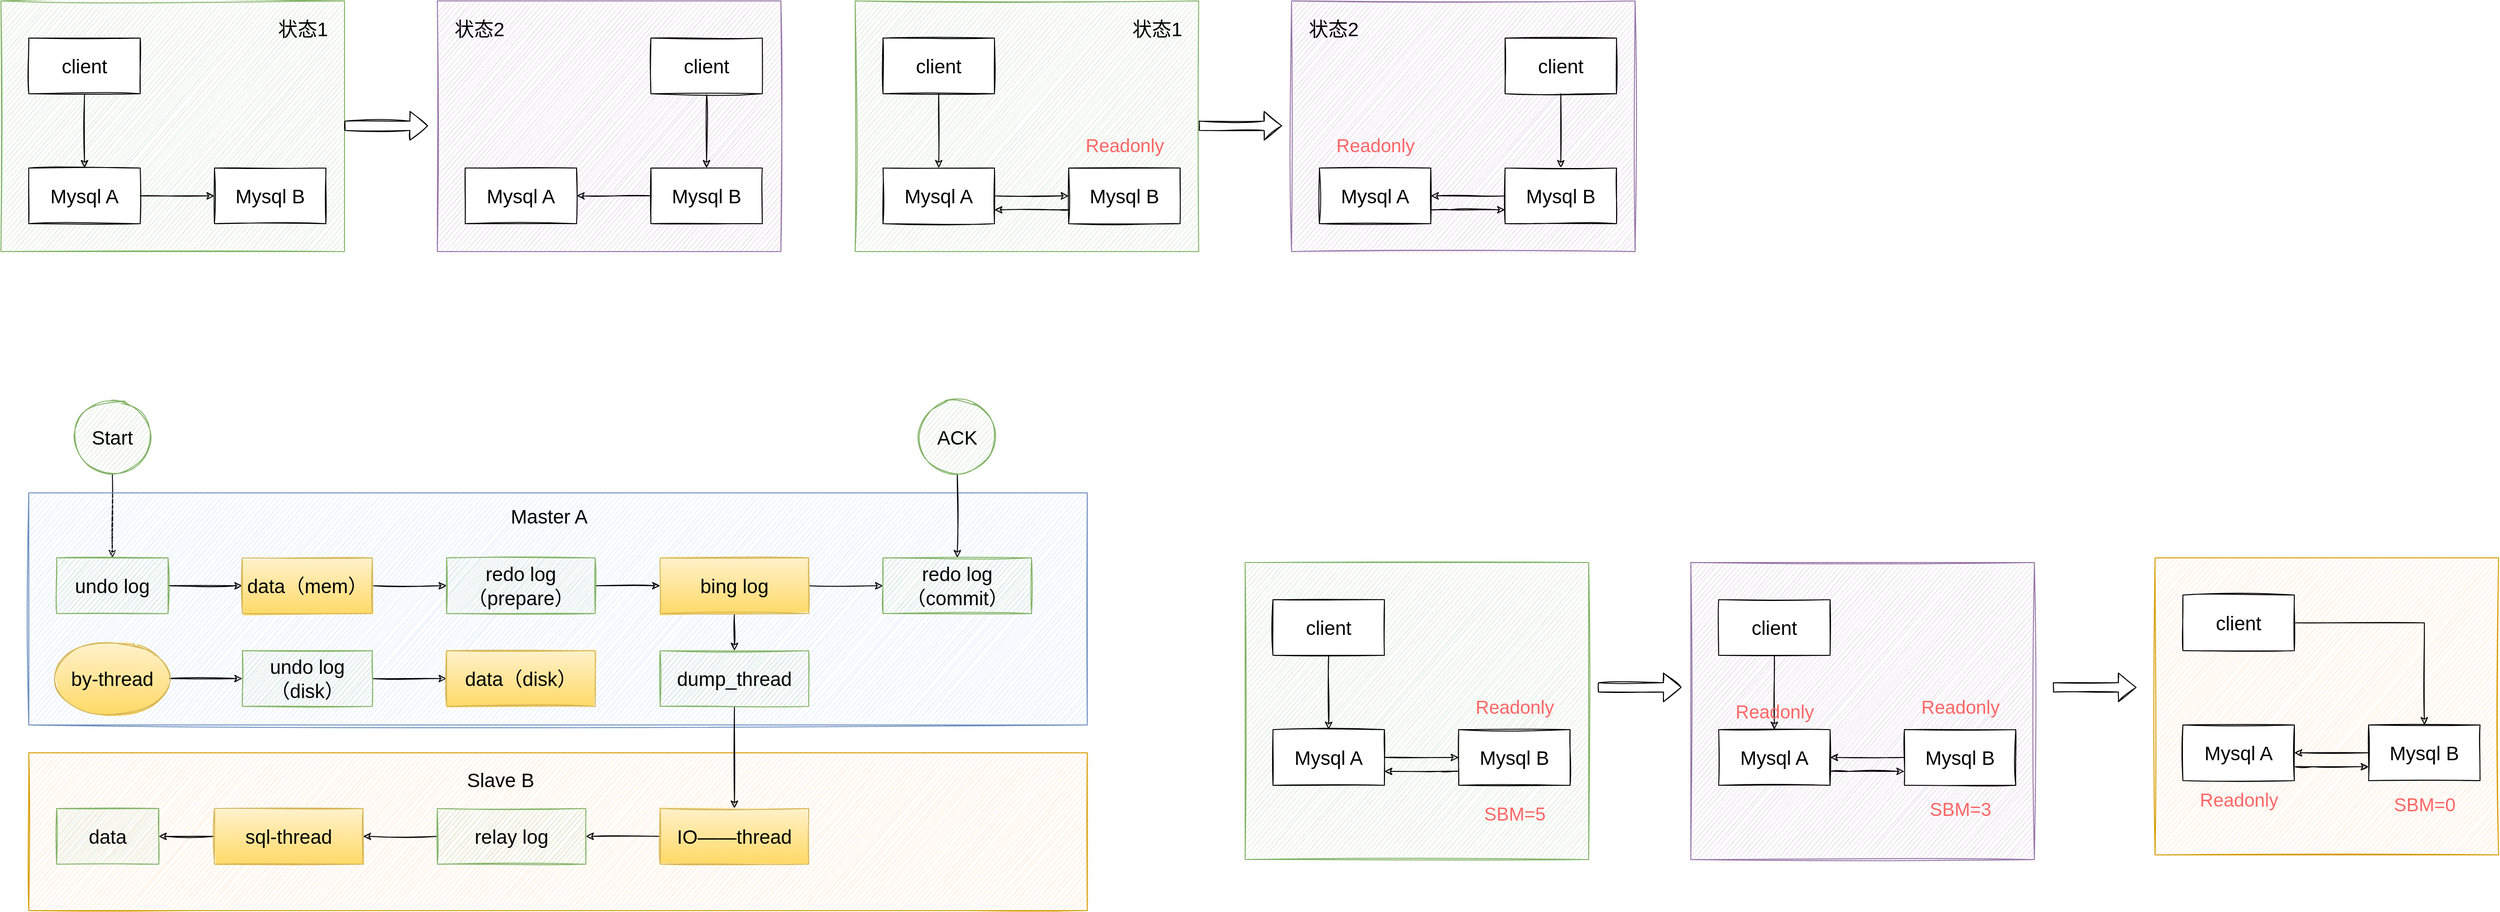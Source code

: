 <mxfile version="16.1.2" type="device"><diagram id="3IZrmSfSfu1dKoWQtmXW" name="数据库主备原理"><mxGraphModel dx="3346" dy="1589" grid="1" gridSize="10" guides="1" tooltips="1" connect="1" arrows="1" fold="1" page="0" pageScale="1" pageWidth="827" pageHeight="1169" math="0" shadow="0"><root><mxCell id="0"/><mxCell id="1" parent="0"/><mxCell id="5PeK-nSVLwiJNYLjF_kw-45" value="" style="rounded=0;whiteSpace=wrap;html=1;fontSize=21;fillColor=#ffe6cc;strokeColor=#d79b00;sketch=1;" parent="1" vertex="1"><mxGeometry x="-80" y="1100" width="1140" height="170" as="geometry"/></mxCell><mxCell id="5PeK-nSVLwiJNYLjF_kw-6" value="" style="rounded=0;whiteSpace=wrap;html=1;fontSize=21;fillColor=#d5e8d4;strokeColor=#82b366;sketch=1;" parent="1" vertex="1"><mxGeometry x="-110" y="290" width="370" height="270" as="geometry"/></mxCell><mxCell id="5PeK-nSVLwiJNYLjF_kw-3" value="" style="edgeStyle=orthogonalEdgeStyle;rounded=0;orthogonalLoop=1;jettySize=auto;html=1;fontSize=21;sketch=1;" parent="1" source="5PeK-nSVLwiJNYLjF_kw-1" target="5PeK-nSVLwiJNYLjF_kw-2" edge="1"><mxGeometry relative="1" as="geometry"/></mxCell><mxCell id="5PeK-nSVLwiJNYLjF_kw-1" value="client" style="rounded=0;whiteSpace=wrap;html=1;fontSize=21;sketch=1;" parent="1" vertex="1"><mxGeometry x="-80" y="330" width="120" height="60" as="geometry"/></mxCell><mxCell id="5PeK-nSVLwiJNYLjF_kw-5" value="" style="edgeStyle=orthogonalEdgeStyle;rounded=0;orthogonalLoop=1;jettySize=auto;html=1;fontSize=21;sketch=1;" parent="1" source="5PeK-nSVLwiJNYLjF_kw-2" target="5PeK-nSVLwiJNYLjF_kw-4" edge="1"><mxGeometry relative="1" as="geometry"/></mxCell><mxCell id="5PeK-nSVLwiJNYLjF_kw-2" value="Mysql A" style="rounded=0;whiteSpace=wrap;html=1;fontSize=21;sketch=1;" parent="1" vertex="1"><mxGeometry x="-80" y="470" width="120" height="60" as="geometry"/></mxCell><mxCell id="5PeK-nSVLwiJNYLjF_kw-4" value="Mysql B" style="rounded=0;whiteSpace=wrap;html=1;fontSize=21;sketch=1;" parent="1" vertex="1"><mxGeometry x="120" y="470" width="120" height="60" as="geometry"/></mxCell><mxCell id="5PeK-nSVLwiJNYLjF_kw-7" value="状态1" style="text;html=1;align=center;verticalAlign=middle;resizable=0;points=[];autosize=1;strokeColor=none;fillColor=none;fontSize=21;sketch=1;" parent="1" vertex="1"><mxGeometry x="180" y="305" width="70" height="30" as="geometry"/></mxCell><mxCell id="5PeK-nSVLwiJNYLjF_kw-8" value="" style="rounded=0;whiteSpace=wrap;html=1;fontSize=21;fillColor=#e1d5e7;strokeColor=#9673a6;sketch=1;" parent="1" vertex="1"><mxGeometry x="360" y="290" width="370" height="270" as="geometry"/></mxCell><mxCell id="5PeK-nSVLwiJNYLjF_kw-9" value="" style="edgeStyle=orthogonalEdgeStyle;rounded=0;orthogonalLoop=1;jettySize=auto;html=1;entryX=0.5;entryY=0;entryDx=0;entryDy=0;fontSize=21;sketch=1;" parent="1" source="5PeK-nSVLwiJNYLjF_kw-10" target="5PeK-nSVLwiJNYLjF_kw-13" edge="1"><mxGeometry relative="1" as="geometry"/></mxCell><mxCell id="5PeK-nSVLwiJNYLjF_kw-10" value="client" style="rounded=0;whiteSpace=wrap;html=1;fontSize=21;sketch=1;" parent="1" vertex="1"><mxGeometry x="590" y="330" width="120" height="60" as="geometry"/></mxCell><mxCell id="5PeK-nSVLwiJNYLjF_kw-12" value="Mysql A" style="rounded=0;whiteSpace=wrap;html=1;fontSize=21;sketch=1;" parent="1" vertex="1"><mxGeometry x="390" y="470" width="120" height="60" as="geometry"/></mxCell><mxCell id="5PeK-nSVLwiJNYLjF_kw-15" style="edgeStyle=orthogonalEdgeStyle;rounded=0;orthogonalLoop=1;jettySize=auto;html=1;entryX=1;entryY=0.5;entryDx=0;entryDy=0;fontSize=21;sketch=1;" parent="1" source="5PeK-nSVLwiJNYLjF_kw-13" target="5PeK-nSVLwiJNYLjF_kw-12" edge="1"><mxGeometry relative="1" as="geometry"/></mxCell><mxCell id="5PeK-nSVLwiJNYLjF_kw-13" value="Mysql B" style="rounded=0;whiteSpace=wrap;html=1;fontSize=21;sketch=1;" parent="1" vertex="1"><mxGeometry x="590" y="470" width="120" height="60" as="geometry"/></mxCell><mxCell id="5PeK-nSVLwiJNYLjF_kw-14" value="状态2" style="text;html=1;align=center;verticalAlign=middle;resizable=0;points=[];autosize=1;strokeColor=none;fillColor=none;fontSize=21;sketch=1;" parent="1" vertex="1"><mxGeometry x="370" y="305" width="70" height="30" as="geometry"/></mxCell><mxCell id="5PeK-nSVLwiJNYLjF_kw-16" value="" style="shape=flexArrow;endArrow=classic;html=1;rounded=0;fontSize=21;sketch=1;" parent="1" edge="1"><mxGeometry width="50" height="50" relative="1" as="geometry"><mxPoint x="260" y="424.5" as="sourcePoint"/><mxPoint x="350" y="424.5" as="targetPoint"/></mxGeometry></mxCell><mxCell id="5PeK-nSVLwiJNYLjF_kw-21" value="" style="edgeStyle=orthogonalEdgeStyle;rounded=0;sketch=1;orthogonalLoop=1;jettySize=auto;html=1;fontSize=21;" parent="1" source="5PeK-nSVLwiJNYLjF_kw-17" target="5PeK-nSVLwiJNYLjF_kw-20" edge="1"><mxGeometry relative="1" as="geometry"/></mxCell><mxCell id="5PeK-nSVLwiJNYLjF_kw-17" value="Start" style="ellipse;whiteSpace=wrap;html=1;aspect=fixed;sketch=1;fontSize=21;fillColor=#d5e8d4;strokeColor=#82b366;" parent="1" vertex="1"><mxGeometry x="-30" y="720" width="80" height="80" as="geometry"/></mxCell><mxCell id="5PeK-nSVLwiJNYLjF_kw-18" value="" style="rounded=0;whiteSpace=wrap;html=1;fontSize=21;fillColor=#dae8fc;strokeColor=#6c8ebf;sketch=1;" parent="1" vertex="1"><mxGeometry x="-80" y="820" width="1140" height="250" as="geometry"/></mxCell><mxCell id="5PeK-nSVLwiJNYLjF_kw-30" style="edgeStyle=orthogonalEdgeStyle;rounded=0;sketch=1;orthogonalLoop=1;jettySize=auto;html=1;entryX=0.5;entryY=0;entryDx=0;entryDy=0;fontSize=21;" parent="1" source="5PeK-nSVLwiJNYLjF_kw-19" target="5PeK-nSVLwiJNYLjF_kw-28" edge="1"><mxGeometry relative="1" as="geometry"/></mxCell><mxCell id="5PeK-nSVLwiJNYLjF_kw-19" value="ACK" style="ellipse;whiteSpace=wrap;html=1;aspect=fixed;sketch=1;fontSize=21;fillColor=#d5e8d4;strokeColor=#82b366;" parent="1" vertex="1"><mxGeometry x="880" y="720" width="80" height="80" as="geometry"/></mxCell><mxCell id="5PeK-nSVLwiJNYLjF_kw-23" value="" style="edgeStyle=orthogonalEdgeStyle;rounded=0;sketch=1;orthogonalLoop=1;jettySize=auto;html=1;fontSize=21;" parent="1" source="5PeK-nSVLwiJNYLjF_kw-20" target="5PeK-nSVLwiJNYLjF_kw-22" edge="1"><mxGeometry relative="1" as="geometry"/></mxCell><mxCell id="5PeK-nSVLwiJNYLjF_kw-20" value="undo log" style="whiteSpace=wrap;html=1;fontSize=21;fillColor=#d5e8d4;strokeColor=#82b366;sketch=1;" parent="1" vertex="1"><mxGeometry x="-50" y="890" width="120" height="60" as="geometry"/></mxCell><mxCell id="5PeK-nSVLwiJNYLjF_kw-25" value="" style="edgeStyle=orthogonalEdgeStyle;rounded=0;sketch=1;orthogonalLoop=1;jettySize=auto;html=1;fontSize=21;" parent="1" source="5PeK-nSVLwiJNYLjF_kw-22" target="5PeK-nSVLwiJNYLjF_kw-24" edge="1"><mxGeometry relative="1" as="geometry"/></mxCell><mxCell id="5PeK-nSVLwiJNYLjF_kw-22" value="data（mem）" style="whiteSpace=wrap;html=1;fontSize=21;fillColor=#fff2cc;strokeColor=#d6b656;sketch=1;gradientColor=#ffd966;" parent="1" vertex="1"><mxGeometry x="150" y="890" width="140" height="60" as="geometry"/></mxCell><mxCell id="5PeK-nSVLwiJNYLjF_kw-27" value="" style="edgeStyle=orthogonalEdgeStyle;rounded=0;sketch=1;orthogonalLoop=1;jettySize=auto;html=1;fontSize=21;" parent="1" source="5PeK-nSVLwiJNYLjF_kw-24" target="5PeK-nSVLwiJNYLjF_kw-26" edge="1"><mxGeometry relative="1" as="geometry"/></mxCell><mxCell id="5PeK-nSVLwiJNYLjF_kw-24" value="&lt;div&gt;redo log&lt;/div&gt;&lt;div&gt;（prepare）&lt;/div&gt;" style="whiteSpace=wrap;html=1;fontSize=21;fillColor=#d5e8d4;strokeColor=#82b366;sketch=1;" parent="1" vertex="1"><mxGeometry x="370" y="890" width="160" height="60" as="geometry"/></mxCell><mxCell id="5PeK-nSVLwiJNYLjF_kw-29" value="" style="edgeStyle=orthogonalEdgeStyle;rounded=0;sketch=1;orthogonalLoop=1;jettySize=auto;html=1;fontSize=21;" parent="1" source="5PeK-nSVLwiJNYLjF_kw-26" target="5PeK-nSVLwiJNYLjF_kw-28" edge="1"><mxGeometry relative="1" as="geometry"/></mxCell><mxCell id="5PeK-nSVLwiJNYLjF_kw-33" value="" style="edgeStyle=orthogonalEdgeStyle;rounded=0;sketch=1;orthogonalLoop=1;jettySize=auto;html=1;fontSize=21;" parent="1" source="5PeK-nSVLwiJNYLjF_kw-26" target="5PeK-nSVLwiJNYLjF_kw-32" edge="1"><mxGeometry relative="1" as="geometry"/></mxCell><mxCell id="5PeK-nSVLwiJNYLjF_kw-26" value="bing log" style="whiteSpace=wrap;html=1;fontSize=21;fillColor=#fff2cc;strokeColor=#d6b656;sketch=1;gradientColor=#ffd966;" parent="1" vertex="1"><mxGeometry x="600" y="890" width="160" height="60" as="geometry"/></mxCell><mxCell id="5PeK-nSVLwiJNYLjF_kw-28" value="&lt;div&gt;redo log&lt;/div&gt;&lt;div&gt;（commit）&lt;/div&gt;" style="whiteSpace=wrap;html=1;fontSize=21;fillColor=#d5e8d4;strokeColor=#82b366;sketch=1;" parent="1" vertex="1"><mxGeometry x="840" y="890" width="160" height="60" as="geometry"/></mxCell><mxCell id="5PeK-nSVLwiJNYLjF_kw-44" value="" style="edgeStyle=orthogonalEdgeStyle;rounded=0;sketch=1;orthogonalLoop=1;jettySize=auto;html=1;fontSize=21;" parent="1" source="5PeK-nSVLwiJNYLjF_kw-32" target="5PeK-nSVLwiJNYLjF_kw-43" edge="1"><mxGeometry relative="1" as="geometry"/></mxCell><mxCell id="5PeK-nSVLwiJNYLjF_kw-32" value="dump_thread" style="whiteSpace=wrap;html=1;fontSize=21;fillColor=#d5e8d4;strokeColor=#82b366;sketch=1;" parent="1" vertex="1"><mxGeometry x="600" y="990" width="160" height="60" as="geometry"/></mxCell><mxCell id="5PeK-nSVLwiJNYLjF_kw-34" value="Master A" style="text;html=1;align=center;verticalAlign=middle;resizable=0;points=[];autosize=1;strokeColor=none;fillColor=none;fontSize=21;sketch=1;" parent="1" vertex="1"><mxGeometry x="430" y="830" width="100" height="30" as="geometry"/></mxCell><mxCell id="5PeK-nSVLwiJNYLjF_kw-37" style="edgeStyle=orthogonalEdgeStyle;rounded=0;sketch=1;orthogonalLoop=1;jettySize=auto;html=1;fontSize=21;" parent="1" source="5PeK-nSVLwiJNYLjF_kw-35" target="5PeK-nSVLwiJNYLjF_kw-36" edge="1"><mxGeometry relative="1" as="geometry"/></mxCell><mxCell id="5PeK-nSVLwiJNYLjF_kw-35" value="by-thread" style="ellipse;whiteSpace=wrap;html=1;sketch=1;fontSize=21;fillColor=#fff2cc;gradientColor=#ffd966;strokeColor=#d6b656;" parent="1" vertex="1"><mxGeometry x="-50" y="980" width="120" height="80" as="geometry"/></mxCell><mxCell id="5PeK-nSVLwiJNYLjF_kw-41" style="edgeStyle=orthogonalEdgeStyle;rounded=0;sketch=1;orthogonalLoop=1;jettySize=auto;html=1;entryX=0;entryY=0.5;entryDx=0;entryDy=0;fontSize=21;" parent="1" source="5PeK-nSVLwiJNYLjF_kw-36" target="5PeK-nSVLwiJNYLjF_kw-40" edge="1"><mxGeometry relative="1" as="geometry"/></mxCell><mxCell id="5PeK-nSVLwiJNYLjF_kw-36" value="undo log （disk）" style="whiteSpace=wrap;html=1;fontSize=21;fillColor=#d5e8d4;strokeColor=#82b366;sketch=1;" parent="1" vertex="1"><mxGeometry x="150" y="990" width="140" height="60" as="geometry"/></mxCell><mxCell id="5PeK-nSVLwiJNYLjF_kw-40" value="data（disk）" style="whiteSpace=wrap;html=1;fontSize=21;fillColor=#fff2cc;strokeColor=#d6b656;sketch=1;gradientColor=#ffd966;" parent="1" vertex="1"><mxGeometry x="370" y="990" width="160" height="60" as="geometry"/></mxCell><mxCell id="5PeK-nSVLwiJNYLjF_kw-47" value="" style="edgeStyle=orthogonalEdgeStyle;rounded=0;sketch=1;orthogonalLoop=1;jettySize=auto;html=1;fontSize=21;" parent="1" source="5PeK-nSVLwiJNYLjF_kw-43" target="5PeK-nSVLwiJNYLjF_kw-46" edge="1"><mxGeometry relative="1" as="geometry"/></mxCell><mxCell id="5PeK-nSVLwiJNYLjF_kw-43" value="IO——thread" style="whiteSpace=wrap;html=1;fontSize=21;fillColor=#fff2cc;strokeColor=#d6b656;sketch=1;gradientColor=#ffd966;" parent="1" vertex="1"><mxGeometry x="600" y="1160" width="160" height="60" as="geometry"/></mxCell><mxCell id="5PeK-nSVLwiJNYLjF_kw-49" value="" style="edgeStyle=orthogonalEdgeStyle;rounded=0;sketch=1;orthogonalLoop=1;jettySize=auto;html=1;fontSize=21;" parent="1" source="5PeK-nSVLwiJNYLjF_kw-46" target="5PeK-nSVLwiJNYLjF_kw-48" edge="1"><mxGeometry relative="1" as="geometry"/></mxCell><mxCell id="5PeK-nSVLwiJNYLjF_kw-46" value="relay log" style="whiteSpace=wrap;html=1;fontSize=21;fillColor=#d5e8d4;strokeColor=#82b366;sketch=1;" parent="1" vertex="1"><mxGeometry x="360" y="1160" width="160" height="60" as="geometry"/></mxCell><mxCell id="5PeK-nSVLwiJNYLjF_kw-51" value="" style="edgeStyle=orthogonalEdgeStyle;rounded=0;sketch=1;orthogonalLoop=1;jettySize=auto;html=1;fontSize=21;" parent="1" source="5PeK-nSVLwiJNYLjF_kw-48" target="5PeK-nSVLwiJNYLjF_kw-50" edge="1"><mxGeometry relative="1" as="geometry"/></mxCell><mxCell id="5PeK-nSVLwiJNYLjF_kw-48" value="sql-thread" style="whiteSpace=wrap;html=1;fontSize=21;fillColor=#fff2cc;strokeColor=#d6b656;sketch=1;gradientColor=#ffd966;" parent="1" vertex="1"><mxGeometry x="120" y="1160" width="160" height="60" as="geometry"/></mxCell><mxCell id="5PeK-nSVLwiJNYLjF_kw-50" value="data" style="whiteSpace=wrap;html=1;fontSize=21;fillColor=#d5e8d4;strokeColor=#82b366;sketch=1;" parent="1" vertex="1"><mxGeometry x="-50" y="1160" width="110" height="60" as="geometry"/></mxCell><mxCell id="5PeK-nSVLwiJNYLjF_kw-52" value="Slave B" style="text;whiteSpace=wrap;html=1;fontSize=21;sketch=1;" parent="1" vertex="1"><mxGeometry x="390" y="1110" width="110" height="40" as="geometry"/></mxCell><mxCell id="GiJlZNPdYvF-BFeXKniR-1" value="" style="rounded=0;whiteSpace=wrap;html=1;fontSize=21;fillColor=#d5e8d4;strokeColor=#82b366;sketch=1;" vertex="1" parent="1"><mxGeometry x="810" y="290" width="370" height="270" as="geometry"/></mxCell><mxCell id="GiJlZNPdYvF-BFeXKniR-2" value="" style="edgeStyle=orthogonalEdgeStyle;rounded=0;orthogonalLoop=1;jettySize=auto;html=1;fontSize=21;sketch=1;" edge="1" parent="1" source="GiJlZNPdYvF-BFeXKniR-3" target="GiJlZNPdYvF-BFeXKniR-5"><mxGeometry relative="1" as="geometry"/></mxCell><mxCell id="GiJlZNPdYvF-BFeXKniR-3" value="client" style="rounded=0;whiteSpace=wrap;html=1;fontSize=21;sketch=1;" vertex="1" parent="1"><mxGeometry x="840" y="330" width="120" height="60" as="geometry"/></mxCell><mxCell id="GiJlZNPdYvF-BFeXKniR-4" value="" style="edgeStyle=orthogonalEdgeStyle;rounded=0;orthogonalLoop=1;jettySize=auto;html=1;fontSize=21;sketch=1;" edge="1" parent="1" source="GiJlZNPdYvF-BFeXKniR-5" target="GiJlZNPdYvF-BFeXKniR-6"><mxGeometry relative="1" as="geometry"/></mxCell><mxCell id="GiJlZNPdYvF-BFeXKniR-5" value="Mysql A" style="rounded=0;whiteSpace=wrap;html=1;fontSize=21;sketch=1;" vertex="1" parent="1"><mxGeometry x="840" y="470" width="120" height="60" as="geometry"/></mxCell><mxCell id="GiJlZNPdYvF-BFeXKniR-16" style="edgeStyle=orthogonalEdgeStyle;rounded=0;orthogonalLoop=1;jettySize=auto;html=1;entryX=1;entryY=0.75;entryDx=0;entryDy=0;sketch=1;" edge="1" parent="1" source="GiJlZNPdYvF-BFeXKniR-6" target="GiJlZNPdYvF-BFeXKniR-5"><mxGeometry relative="1" as="geometry"><Array as="points"><mxPoint x="1020" y="515"/><mxPoint x="1020" y="515"/></Array></mxGeometry></mxCell><mxCell id="GiJlZNPdYvF-BFeXKniR-6" value="Mysql B" style="rounded=0;whiteSpace=wrap;html=1;fontSize=21;sketch=1;" vertex="1" parent="1"><mxGeometry x="1040" y="470" width="120" height="60" as="geometry"/></mxCell><mxCell id="GiJlZNPdYvF-BFeXKniR-7" value="状态1" style="text;html=1;align=center;verticalAlign=middle;resizable=0;points=[];autosize=1;strokeColor=none;fillColor=none;fontSize=21;sketch=1;" vertex="1" parent="1"><mxGeometry x="1100" y="305" width="70" height="30" as="geometry"/></mxCell><mxCell id="GiJlZNPdYvF-BFeXKniR-8" value="" style="rounded=0;whiteSpace=wrap;html=1;fontSize=21;fillColor=#e1d5e7;strokeColor=#9673a6;sketch=1;" vertex="1" parent="1"><mxGeometry x="1280" y="290" width="370" height="270" as="geometry"/></mxCell><mxCell id="GiJlZNPdYvF-BFeXKniR-9" value="" style="edgeStyle=orthogonalEdgeStyle;rounded=0;orthogonalLoop=1;jettySize=auto;html=1;entryX=0.5;entryY=0;entryDx=0;entryDy=0;fontSize=21;sketch=1;" edge="1" parent="1" source="GiJlZNPdYvF-BFeXKniR-10" target="GiJlZNPdYvF-BFeXKniR-13"><mxGeometry relative="1" as="geometry"/></mxCell><mxCell id="GiJlZNPdYvF-BFeXKniR-10" value="client" style="rounded=0;whiteSpace=wrap;html=1;fontSize=21;sketch=1;" vertex="1" parent="1"><mxGeometry x="1510" y="330" width="120" height="60" as="geometry"/></mxCell><mxCell id="GiJlZNPdYvF-BFeXKniR-17" style="edgeStyle=orthogonalEdgeStyle;rounded=0;sketch=1;orthogonalLoop=1;jettySize=auto;html=1;entryX=0;entryY=0.75;entryDx=0;entryDy=0;" edge="1" parent="1" source="GiJlZNPdYvF-BFeXKniR-11" target="GiJlZNPdYvF-BFeXKniR-13"><mxGeometry relative="1" as="geometry"><Array as="points"><mxPoint x="1450" y="515"/><mxPoint x="1450" y="515"/></Array></mxGeometry></mxCell><mxCell id="GiJlZNPdYvF-BFeXKniR-11" value="Mysql A" style="rounded=0;whiteSpace=wrap;html=1;fontSize=21;sketch=1;" vertex="1" parent="1"><mxGeometry x="1310" y="470" width="120" height="60" as="geometry"/></mxCell><mxCell id="GiJlZNPdYvF-BFeXKniR-12" style="edgeStyle=orthogonalEdgeStyle;rounded=0;orthogonalLoop=1;jettySize=auto;html=1;entryX=1;entryY=0.5;entryDx=0;entryDy=0;fontSize=21;sketch=1;" edge="1" parent="1" source="GiJlZNPdYvF-BFeXKniR-13" target="GiJlZNPdYvF-BFeXKniR-11"><mxGeometry relative="1" as="geometry"/></mxCell><mxCell id="GiJlZNPdYvF-BFeXKniR-13" value="Mysql B" style="rounded=0;whiteSpace=wrap;html=1;fontSize=21;sketch=1;" vertex="1" parent="1"><mxGeometry x="1510" y="470" width="120" height="60" as="geometry"/></mxCell><mxCell id="GiJlZNPdYvF-BFeXKniR-14" value="状态2" style="text;html=1;align=center;verticalAlign=middle;resizable=0;points=[];autosize=1;strokeColor=none;fillColor=none;fontSize=21;sketch=1;" vertex="1" parent="1"><mxGeometry x="1290" y="305" width="70" height="30" as="geometry"/></mxCell><mxCell id="GiJlZNPdYvF-BFeXKniR-15" value="" style="shape=flexArrow;endArrow=classic;html=1;rounded=0;fontSize=21;sketch=1;" edge="1" parent="1"><mxGeometry width="50" height="50" relative="1" as="geometry"><mxPoint x="1180" y="424.5" as="sourcePoint"/><mxPoint x="1270" y="424.5" as="targetPoint"/></mxGeometry></mxCell><mxCell id="GiJlZNPdYvF-BFeXKniR-18" value="Readonly" style="text;html=1;align=center;verticalAlign=middle;resizable=0;points=[];autosize=1;strokeColor=none;fillColor=none;fontSize=20;fontColor=#FF6666;" vertex="1" parent="1"><mxGeometry x="1050" y="430" width="100" height="30" as="geometry"/></mxCell><mxCell id="GiJlZNPdYvF-BFeXKniR-19" value="Readonly" style="text;html=1;align=center;verticalAlign=middle;resizable=0;points=[];autosize=1;strokeColor=none;fillColor=none;fontSize=20;fontColor=#FF6666;" vertex="1" parent="1"><mxGeometry x="1320" y="430" width="100" height="30" as="geometry"/></mxCell><mxCell id="GiJlZNPdYvF-BFeXKniR-20" value="" style="rounded=0;whiteSpace=wrap;html=1;fontSize=21;fillColor=#d5e8d4;strokeColor=#82b366;sketch=1;" vertex="1" parent="1"><mxGeometry x="1230" y="895" width="370" height="320" as="geometry"/></mxCell><mxCell id="GiJlZNPdYvF-BFeXKniR-21" value="" style="edgeStyle=orthogonalEdgeStyle;rounded=0;orthogonalLoop=1;jettySize=auto;html=1;fontSize=21;sketch=1;" edge="1" parent="1" source="GiJlZNPdYvF-BFeXKniR-22" target="GiJlZNPdYvF-BFeXKniR-24"><mxGeometry relative="1" as="geometry"/></mxCell><mxCell id="GiJlZNPdYvF-BFeXKniR-22" value="client" style="rounded=0;whiteSpace=wrap;html=1;fontSize=21;sketch=1;" vertex="1" parent="1"><mxGeometry x="1260" y="935" width="120" height="60" as="geometry"/></mxCell><mxCell id="GiJlZNPdYvF-BFeXKniR-23" value="" style="edgeStyle=orthogonalEdgeStyle;rounded=0;orthogonalLoop=1;jettySize=auto;html=1;fontSize=21;sketch=1;" edge="1" parent="1" source="GiJlZNPdYvF-BFeXKniR-24" target="GiJlZNPdYvF-BFeXKniR-26"><mxGeometry relative="1" as="geometry"/></mxCell><mxCell id="GiJlZNPdYvF-BFeXKniR-24" value="Mysql A" style="rounded=0;whiteSpace=wrap;html=1;fontSize=21;sketch=1;" vertex="1" parent="1"><mxGeometry x="1260" y="1075" width="120" height="60" as="geometry"/></mxCell><mxCell id="GiJlZNPdYvF-BFeXKniR-25" style="edgeStyle=orthogonalEdgeStyle;rounded=0;orthogonalLoop=1;jettySize=auto;html=1;entryX=1;entryY=0.75;entryDx=0;entryDy=0;sketch=1;" edge="1" parent="1" source="GiJlZNPdYvF-BFeXKniR-26" target="GiJlZNPdYvF-BFeXKniR-24"><mxGeometry relative="1" as="geometry"><Array as="points"><mxPoint x="1440" y="1120"/><mxPoint x="1440" y="1120"/></Array></mxGeometry></mxCell><mxCell id="GiJlZNPdYvF-BFeXKniR-26" value="Mysql B" style="rounded=0;whiteSpace=wrap;html=1;fontSize=21;sketch=1;" vertex="1" parent="1"><mxGeometry x="1460" y="1075" width="120" height="60" as="geometry"/></mxCell><mxCell id="GiJlZNPdYvF-BFeXKniR-28" value="" style="rounded=0;whiteSpace=wrap;html=1;fontSize=21;fillColor=#e1d5e7;strokeColor=#9673a6;sketch=1;" vertex="1" parent="1"><mxGeometry x="1710" y="895" width="370" height="320" as="geometry"/></mxCell><mxCell id="GiJlZNPdYvF-BFeXKniR-29" value="" style="edgeStyle=orthogonalEdgeStyle;rounded=0;orthogonalLoop=1;jettySize=auto;html=1;entryX=0.5;entryY=0;entryDx=0;entryDy=0;fontSize=21;sketch=1;" edge="1" parent="1" source="GiJlZNPdYvF-BFeXKniR-30" target="GiJlZNPdYvF-BFeXKniR-32"><mxGeometry relative="1" as="geometry"/></mxCell><mxCell id="GiJlZNPdYvF-BFeXKniR-30" value="client" style="rounded=0;whiteSpace=wrap;html=1;fontSize=21;sketch=1;" vertex="1" parent="1"><mxGeometry x="1740" y="935" width="120" height="60" as="geometry"/></mxCell><mxCell id="GiJlZNPdYvF-BFeXKniR-31" style="edgeStyle=orthogonalEdgeStyle;rounded=0;sketch=1;orthogonalLoop=1;jettySize=auto;html=1;entryX=0;entryY=0.75;entryDx=0;entryDy=0;" edge="1" parent="1" source="GiJlZNPdYvF-BFeXKniR-32" target="GiJlZNPdYvF-BFeXKniR-34"><mxGeometry relative="1" as="geometry"><Array as="points"><mxPoint x="1880" y="1120"/><mxPoint x="1880" y="1120"/></Array></mxGeometry></mxCell><mxCell id="GiJlZNPdYvF-BFeXKniR-32" value="Mysql A" style="rounded=0;whiteSpace=wrap;html=1;fontSize=21;sketch=1;" vertex="1" parent="1"><mxGeometry x="1740" y="1075" width="120" height="60" as="geometry"/></mxCell><mxCell id="GiJlZNPdYvF-BFeXKniR-33" style="edgeStyle=orthogonalEdgeStyle;rounded=0;orthogonalLoop=1;jettySize=auto;html=1;entryX=1;entryY=0.5;entryDx=0;entryDy=0;fontSize=21;sketch=1;" edge="1" parent="1" source="GiJlZNPdYvF-BFeXKniR-34" target="GiJlZNPdYvF-BFeXKniR-32"><mxGeometry relative="1" as="geometry"/></mxCell><mxCell id="GiJlZNPdYvF-BFeXKniR-34" value="Mysql B" style="rounded=0;whiteSpace=wrap;html=1;fontSize=21;sketch=1;" vertex="1" parent="1"><mxGeometry x="1940" y="1075" width="120" height="60" as="geometry"/></mxCell><mxCell id="GiJlZNPdYvF-BFeXKniR-36" value="" style="shape=flexArrow;endArrow=classic;html=1;rounded=0;fontSize=21;sketch=1;" edge="1" parent="1"><mxGeometry width="50" height="50" relative="1" as="geometry"><mxPoint x="1610" y="1029.5" as="sourcePoint"/><mxPoint x="1700" y="1029.5" as="targetPoint"/></mxGeometry></mxCell><mxCell id="GiJlZNPdYvF-BFeXKniR-37" value="Readonly" style="text;html=1;align=center;verticalAlign=middle;resizable=0;points=[];autosize=1;strokeColor=none;fillColor=none;fontSize=20;fontColor=#FF6666;" vertex="1" parent="1"><mxGeometry x="1470" y="1035" width="100" height="30" as="geometry"/></mxCell><mxCell id="GiJlZNPdYvF-BFeXKniR-38" value="Readonly" style="text;html=1;align=center;verticalAlign=middle;resizable=0;points=[];autosize=1;strokeColor=none;fillColor=none;fontSize=20;fontColor=#FF6666;" vertex="1" parent="1"><mxGeometry x="1950" y="1035" width="100" height="30" as="geometry"/></mxCell><mxCell id="GiJlZNPdYvF-BFeXKniR-39" value="" style="shape=flexArrow;endArrow=classic;html=1;rounded=0;fontSize=21;sketch=1;" edge="1" parent="1"><mxGeometry width="50" height="50" relative="1" as="geometry"><mxPoint x="2100" y="1029.5" as="sourcePoint"/><mxPoint x="2190" y="1029.5" as="targetPoint"/></mxGeometry></mxCell><mxCell id="GiJlZNPdYvF-BFeXKniR-40" value="SBM=5" style="text;html=1;align=center;verticalAlign=middle;resizable=0;points=[];autosize=1;strokeColor=none;fillColor=none;fontSize=20;fontColor=#FF6666;" vertex="1" parent="1"><mxGeometry x="1480" y="1150" width="80" height="30" as="geometry"/></mxCell><mxCell id="GiJlZNPdYvF-BFeXKniR-41" value="SBM=3" style="text;html=1;align=center;verticalAlign=middle;resizable=0;points=[];autosize=1;strokeColor=none;fillColor=none;fontSize=20;fontColor=#FF6666;" vertex="1" parent="1"><mxGeometry x="1960" y="1145" width="80" height="30" as="geometry"/></mxCell><mxCell id="GiJlZNPdYvF-BFeXKniR-42" value="Readonly" style="text;html=1;align=center;verticalAlign=middle;resizable=0;points=[];autosize=1;strokeColor=none;fillColor=none;fontSize=20;fontColor=#FF6666;" vertex="1" parent="1"><mxGeometry x="1750" y="1040" width="100" height="30" as="geometry"/></mxCell><mxCell id="GiJlZNPdYvF-BFeXKniR-43" value="" style="rounded=0;whiteSpace=wrap;html=1;fontSize=21;fillColor=#ffe6cc;strokeColor=#d79b00;sketch=1;" vertex="1" parent="1"><mxGeometry x="2210" y="890" width="370" height="320" as="geometry"/></mxCell><mxCell id="GiJlZNPdYvF-BFeXKniR-44" value="" style="edgeStyle=orthogonalEdgeStyle;rounded=0;orthogonalLoop=1;jettySize=auto;html=1;entryX=0.5;entryY=0;entryDx=0;entryDy=0;fontSize=21;sketch=1;" edge="1" parent="1" source="GiJlZNPdYvF-BFeXKniR-45" target="GiJlZNPdYvF-BFeXKniR-49"><mxGeometry relative="1" as="geometry"/></mxCell><mxCell id="GiJlZNPdYvF-BFeXKniR-45" value="client" style="rounded=0;whiteSpace=wrap;html=1;fontSize=21;sketch=1;" vertex="1" parent="1"><mxGeometry x="2240" y="930" width="120" height="60" as="geometry"/></mxCell><mxCell id="GiJlZNPdYvF-BFeXKniR-46" style="edgeStyle=orthogonalEdgeStyle;rounded=0;sketch=1;orthogonalLoop=1;jettySize=auto;html=1;entryX=0;entryY=0.75;entryDx=0;entryDy=0;" edge="1" parent="1" source="GiJlZNPdYvF-BFeXKniR-47" target="GiJlZNPdYvF-BFeXKniR-49"><mxGeometry relative="1" as="geometry"><Array as="points"><mxPoint x="2380" y="1115"/><mxPoint x="2380" y="1115"/></Array></mxGeometry></mxCell><mxCell id="GiJlZNPdYvF-BFeXKniR-47" value="Mysql A" style="rounded=0;whiteSpace=wrap;html=1;fontSize=21;sketch=1;" vertex="1" parent="1"><mxGeometry x="2240" y="1070" width="120" height="60" as="geometry"/></mxCell><mxCell id="GiJlZNPdYvF-BFeXKniR-48" style="edgeStyle=orthogonalEdgeStyle;rounded=0;orthogonalLoop=1;jettySize=auto;html=1;entryX=1;entryY=0.5;entryDx=0;entryDy=0;fontSize=21;sketch=1;" edge="1" parent="1" source="GiJlZNPdYvF-BFeXKniR-49" target="GiJlZNPdYvF-BFeXKniR-47"><mxGeometry relative="1" as="geometry"/></mxCell><mxCell id="GiJlZNPdYvF-BFeXKniR-49" value="Mysql B" style="rounded=0;whiteSpace=wrap;html=1;fontSize=21;sketch=1;" vertex="1" parent="1"><mxGeometry x="2440" y="1070" width="120" height="60" as="geometry"/></mxCell><mxCell id="GiJlZNPdYvF-BFeXKniR-51" value="SBM=0" style="text;html=1;align=center;verticalAlign=middle;resizable=0;points=[];autosize=1;strokeColor=none;fillColor=none;fontSize=20;fontColor=#FF6666;" vertex="1" parent="1"><mxGeometry x="2460" y="1140" width="80" height="30" as="geometry"/></mxCell><mxCell id="GiJlZNPdYvF-BFeXKniR-52" value="Readonly" style="text;html=1;align=center;verticalAlign=middle;resizable=0;points=[];autosize=1;strokeColor=none;fillColor=none;fontSize=20;fontColor=#FF6666;" vertex="1" parent="1"><mxGeometry x="2250" y="1135" width="100" height="30" as="geometry"/></mxCell></root></mxGraphModel></diagram></mxfile>